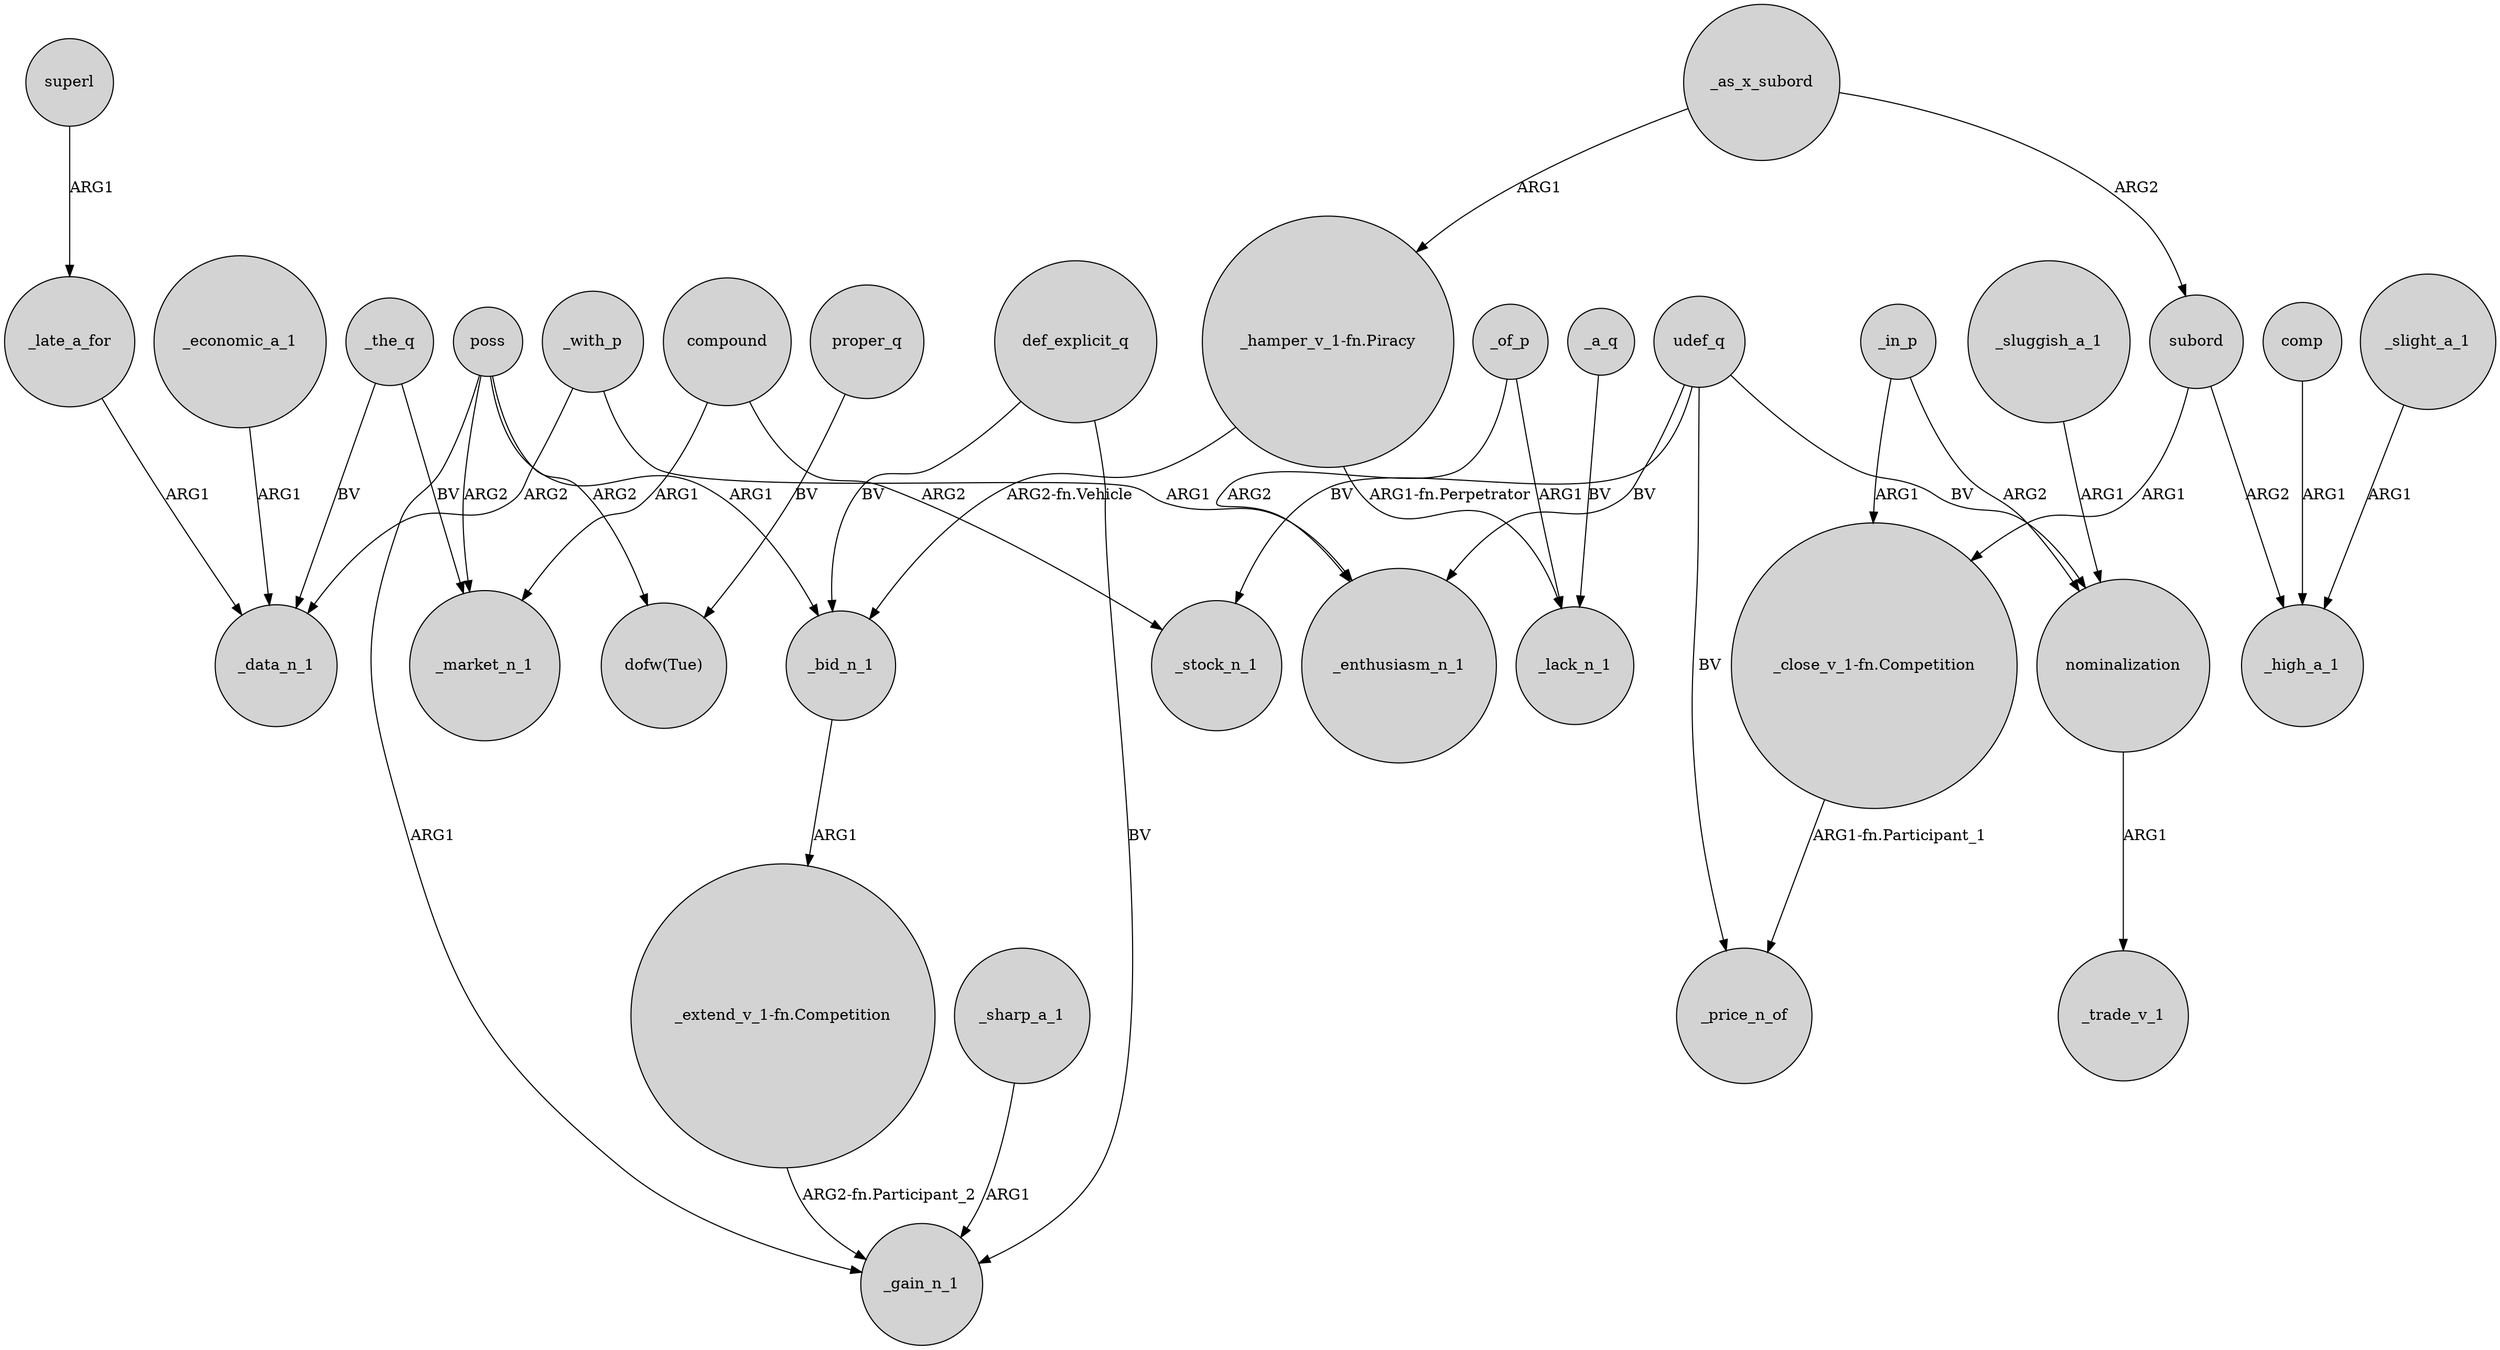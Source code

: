 digraph {
	node [shape=circle style=filled]
	_with_p -> _data_n_1 [label=ARG2]
	poss -> _bid_n_1 [label=ARG1]
	_late_a_for -> _data_n_1 [label=ARG1]
	_as_x_subord -> subord [label=ARG2]
	_economic_a_1 -> _data_n_1 [label=ARG1]
	udef_q -> _price_n_of [label=BV]
	poss -> _gain_n_1 [label=ARG1]
	udef_q -> nominalization [label=BV]
	superl -> _late_a_for [label=ARG1]
	subord -> "_close_v_1-fn.Competition" [label=ARG1]
	_as_x_subord -> "_hamper_v_1-fn.Piracy" [label=ARG1]
	_a_q -> _lack_n_1 [label=BV]
	_of_p -> _lack_n_1 [label=ARG1]
	_sluggish_a_1 -> nominalization [label=ARG1]
	def_explicit_q -> _gain_n_1 [label=BV]
	_the_q -> _market_n_1 [label=BV]
	_slight_a_1 -> _high_a_1 [label=ARG1]
	"_hamper_v_1-fn.Piracy" -> _lack_n_1 [label="ARG1-fn.Perpetrator"]
	_sharp_a_1 -> _gain_n_1 [label=ARG1]
	def_explicit_q -> _bid_n_1 [label=BV]
	udef_q -> _stock_n_1 [label=BV]
	udef_q -> _enthusiasm_n_1 [label=BV]
	_bid_n_1 -> "_extend_v_1-fn.Competition" [label=ARG1]
	subord -> _high_a_1 [label=ARG2]
	comp -> _high_a_1 [label=ARG1]
	compound -> _stock_n_1 [label=ARG2]
	"_close_v_1-fn.Competition" -> _price_n_of [label="ARG1-fn.Participant_1"]
	poss -> "dofw(Tue)" [label=ARG2]
	_of_p -> _enthusiasm_n_1 [label=ARG2]
	_the_q -> _data_n_1 [label=BV]
	proper_q -> "dofw(Tue)" [label=BV]
	"_hamper_v_1-fn.Piracy" -> _bid_n_1 [label="ARG2-fn.Vehicle"]
	compound -> _market_n_1 [label=ARG1]
	_in_p -> nominalization [label=ARG2]
	poss -> _market_n_1 [label=ARG2]
	_in_p -> "_close_v_1-fn.Competition" [label=ARG1]
	"_extend_v_1-fn.Competition" -> _gain_n_1 [label="ARG2-fn.Participant_2"]
	_with_p -> _enthusiasm_n_1 [label=ARG1]
	nominalization -> _trade_v_1 [label=ARG1]
}
